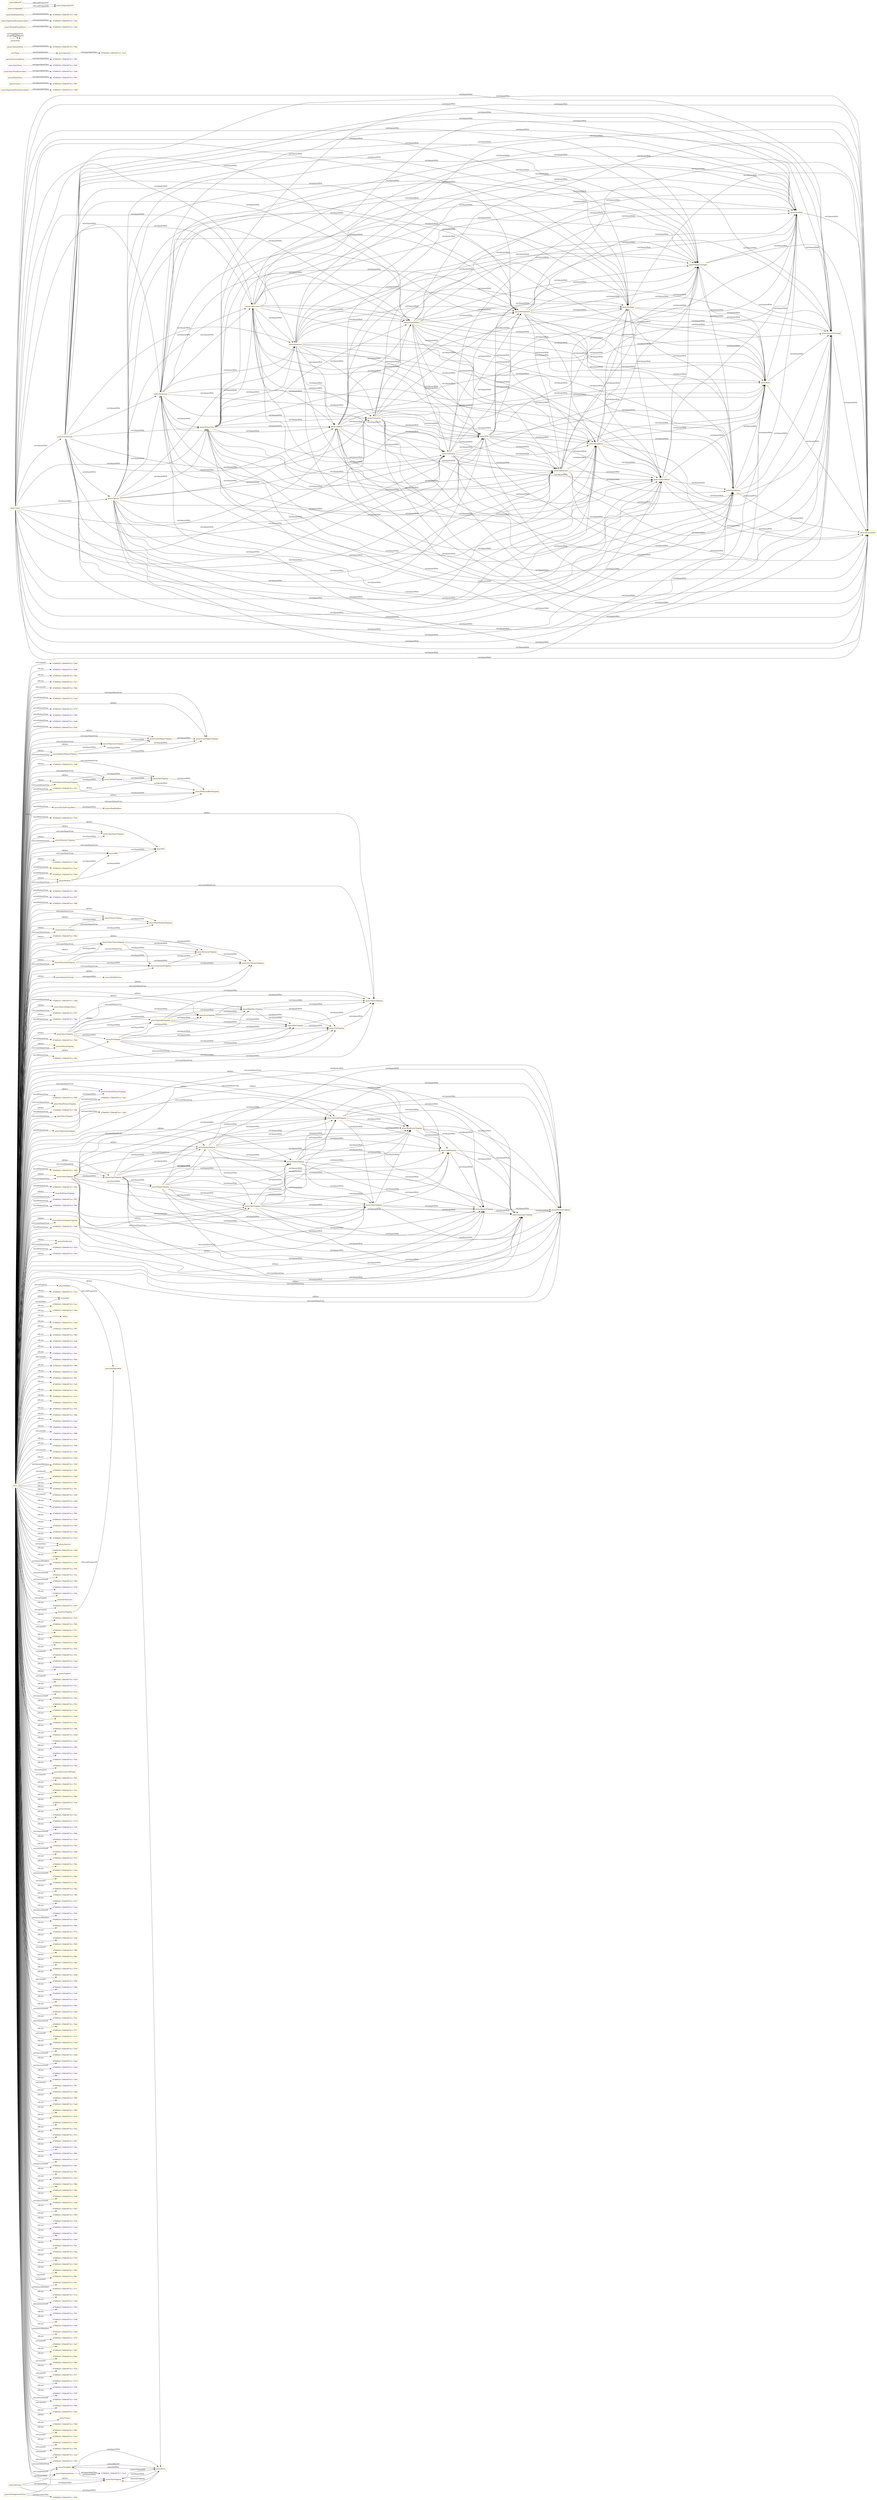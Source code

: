 digraph ar2dtool_diagram { 
rankdir=LR;
size="1501"
node [shape = rectangle, color="orange"]; "pizza:MozzarellaTopping" "-47b692d1:15b8c9d73c1:-7ee6" "pizza:Medium" "pizza:FruttiDiMare" "-47b692d1:15b8c9d73c1:-7f7d" "-47b692d1:15b8c9d73c1:-7fd0" "-47b692d1:15b8c9d73c1:-7ed8" "-47b692d1:15b8c9d73c1:-7e95" "pizza:GreenPepperTopping" "pizza:VegetarianPizzaEquivalent2" "-47b692d1:15b8c9d73c1:-7e8d" "pizza:PrawnsTopping" "pizza:Mild" "-47b692d1:15b8c9d73c1:-7e9f" "pizza:PepperTopping" "pizza:ChickenTopping" "pizza:MeatTopping" "-47b692d1:15b8c9d73c1:-7fc1" "pizza:HotSpicedBeefTopping" "pizza:FruitTopping" "pizza:PrinceCarlo" "pizza:NutTopping" "pizza:Siciliana" "-47b692d1:15b8c9d73c1:-7f18" "pizza:SweetPepperTopping" "pizza:Country" "pizza:ThinAndCrispyBase" "pizza:ParmesanTopping" "pizza:CajunSpiceTopping" "-47b692d1:15b8c9d73c1:-7f54" "-47b692d1:15b8c9d73c1:-7e8b" "-47b692d1:15b8c9d73c1:-7eca" "pizza:UnclosedPizza" "-47b692d1:15b8c9d73c1:-7f09" "pizza:IceCream" "pizza:Fiorentina" "-47b692d1:15b8c9d73c1:-7e98" "pizza:PeperonataTopping" "-47b692d1:15b8c9d73c1:-7f02" "pizza:SpicyPizzaEquivalent" "-47b692d1:15b8c9d73c1:-7ebf" "-47b692d1:15b8c9d73c1:-7fb5" "pizza:Soho" "-47b692d1:15b8c9d73c1:-7f57" "pizza:PizzaBase" "-47b692d1:15b8c9d73c1:-7f89" "pizza:InterestingPizza" "pizza:RosemaryTopping" "pizza:Hot" "pizza:MixedSeafoodTopping" "-47b692d1:15b8c9d73c1:-7fb3" "pizza:Spiciness" "pizza:RocketTopping" "pizza:CheeseyPizza" "pizza:ValuePartition" "pizza:MushroomTopping" "pizza:LeekTopping" "pizza:ArtichokeTopping" "pizza:GorgonzolaTopping" "pizza:Napoletana" "-47b692d1:15b8c9d73c1:-7eb3" "pizza:LaReine" "pizza:VegetableTopping" "pizza:DomainConcept" "-47b692d1:15b8c9d73c1:-7eb8" "pizza:TobascoPepperSauce" "pizza:AmericanHot" "pizza:Veneziana" "-47b692d1:15b8c9d73c1:-7fba" "-47b692d1:15b8c9d73c1:-7f38" "-47b692d1:15b8c9d73c1:-7ea4" "pizza:Food" "pizza:Caprina" "pizza:Capricciosa" "-47b692d1:15b8c9d73c1:-7f37" "-47b692d1:15b8c9d73c1:-7fde" "pizza:Cajun" "pizza:FishTopping" "pizza:OliveTopping" "-47b692d1:15b8c9d73c1:-7f42" "-47b692d1:15b8c9d73c1:-7eab" "pizza:SultanaTopping" "pizza:SlicedTomatoTopping" "-47b692d1:15b8c9d73c1:-7f4c" "pizza:PolloAdAstra" "pizza:FourCheesesTopping" "pizza:Rosa" "pizza:Giardiniera" "-47b692d1:15b8c9d73c1:-7e9c" "pizza:FourSeasons" "pizza:HerbSpiceTopping" "pizza:SpinachTopping" "pizza:GoatsCheeseTopping" "-47b692d1:15b8c9d73c1:-7f65" "pizza:DeepPanBase" "pizza:GarlicTopping" "pizza:American" "-47b692d1:15b8c9d73c1:-7ff2" "pizza:SundriedTomatoTopping" "pizza:SpicyTopping" "pizza:PeperoniSausageTopping" "pizza:JalapenoPepperTopping" "pizza:PizzaTopping" "pizza:CaperTopping" "pizza:VegetarianTopping" "pizza:ThinAndCrispyPizza" "pizza:TomatoTopping" "-47b692d1:15b8c9d73c1:-7e80" "-47b692d1:15b8c9d73c1:-7efd" "pizza:CheeseTopping" "-47b692d1:15b8c9d73c1:-7ec3" "owl:Thing" "pizza:SpicyPizza" "-47b692d1:15b8c9d73c1:-7fa6" "pizza:SloppyGiuseppe" "pizza:RedOnionTopping" "-47b692d1:15b8c9d73c1:-7f97" "pizza:Parmense" "-47b692d1:15b8c9d73c1:-7ffa" "pizza:VegetarianPizzaEquivalent1" "pizza:SauceTopping" "-47b692d1:15b8c9d73c1:-7f6c" "pizza:Pizza" "pizza:HotGreenPepperTopping" "-47b692d1:15b8c9d73c1:-7ef6" "pizza:RealItalianPizza" "pizza:QuattroFormaggi" "pizza:AsparagusTopping" "pizza:MeatyPizza" "pizza:PineKernels" "pizza:Mushroom" "-47b692d1:15b8c9d73c1:-7f2d" "-47b692d1:15b8c9d73c1:-7ea3" "pizza:Margherita" "pizza:AnchoviesTopping" "pizza:HamTopping" "pizza:VegetarianPizza" "pizza:NonVegetarianPizza" "pizza:PetitPoisTopping" "-47b692d1:15b8c9d73c1:-7ebb" "pizza:OnionTopping" ; /*classes style*/
	"pizza:isBaseOf" -> "pizza:isIngredientOf" [ label = "rdfs:subPropertyOf" ];
	"pizza:GoatsCheeseTopping" -> "pizza:FourCheesesTopping" [ label = "owl:disjointWith" ];
	"pizza:GoatsCheeseTopping" -> "pizza:GorgonzolaTopping" [ label = "owl:disjointWith" ];
	"pizza:GoatsCheeseTopping" -> "pizza:ParmesanTopping" [ label = "owl:disjointWith" ];
	"pizza:Spiciness" -> "-47b692d1:15b8c9d73c1:-7ec3" [ label = "owl:equivalentClass" ];
	"pizza:VegetarianTopping" -> "-47b692d1:15b8c9d73c1:-7e8d" [ label = "owl:equivalentClass" ];
	"pizza:PizzaBase" -> "pizza:Pizza" [ label = "owl:disjointWith" ];
	"pizza:PizzaBase" -> "pizza:PizzaTopping" [ label = "owl:disjointWith" ];
	"pizza:SloppyGiuseppe" -> "pizza:QuattroFormaggi" [ label = "owl:disjointWith" ];
	"pizza:SloppyGiuseppe" -> "pizza:Giardiniera" [ label = "owl:disjointWith" ];
	"pizza:SloppyGiuseppe" -> "pizza:Rosa" [ label = "owl:disjointWith" ];
	"pizza:SloppyGiuseppe" -> "pizza:AmericanHot" [ label = "owl:disjointWith" ];
	"pizza:SloppyGiuseppe" -> "pizza:American" [ label = "owl:disjointWith" ];
	"pizza:LeekTopping" -> "pizza:SpinachTopping" [ label = "owl:disjointWith" ];
	"pizza:LeekTopping" -> "pizza:PetitPoisTopping" [ label = "owl:disjointWith" ];
	"pizza:LeekTopping" -> "pizza:AsparagusTopping" [ label = "owl:disjointWith" ];
	"pizza:CheeseyPizza" -> "-47b692d1:15b8c9d73c1:-7fba" [ label = "owl:equivalentClass" ];
	"pizza:Rosa" -> "pizza:American" [ label = "owl:disjointWith" ];
	"pizza:Rosa" -> "pizza:QuattroFormaggi" [ label = "owl:disjointWith" ];
	"pizza:Rosa" -> "pizza:AmericanHot" [ label = "owl:disjointWith" ];
	"pizza:RealItalianPizza" -> "-47b692d1:15b8c9d73c1:-7efd" [ label = "owl:equivalentClass" ];
	"pizza:Veneziana" -> "pizza:Margherita" [ label = "owl:disjointWith" ];
	"pizza:Veneziana" -> "pizza:Napoletana" [ label = "owl:disjointWith" ];
	"pizza:Veneziana" -> "pizza:SloppyGiuseppe" [ label = "owl:disjointWith" ];
	"pizza:Veneziana" -> "pizza:American" [ label = "owl:disjointWith" ];
	"pizza:Veneziana" -> "pizza:QuattroFormaggi" [ label = "owl:disjointWith" ];
	"pizza:Veneziana" -> "pizza:AmericanHot" [ label = "owl:disjointWith" ];
	"pizza:Veneziana" -> "pizza:PolloAdAstra" [ label = "owl:disjointWith" ];
	"pizza:Veneziana" -> "pizza:UnclosedPizza" [ label = "owl:disjointWith" ];
	"pizza:Veneziana" -> "pizza:Rosa" [ label = "owl:disjointWith" ];
	"pizza:Veneziana" -> "pizza:Siciliana" [ label = "owl:disjointWith" ];
	"pizza:Veneziana" -> "pizza:Soho" [ label = "owl:disjointWith" ];
	"pizza:Veneziana" -> "pizza:Giardiniera" [ label = "owl:disjointWith" ];
	"pizza:FruttiDiMare" -> "pizza:Margherita" [ label = "owl:disjointWith" ];
	"pizza:FruttiDiMare" -> "pizza:PolloAdAstra" [ label = "owl:disjointWith" ];
	"pizza:FruttiDiMare" -> "pizza:QuattroFormaggi" [ label = "owl:disjointWith" ];
	"pizza:FruttiDiMare" -> "pizza:Napoletana" [ label = "owl:disjointWith" ];
	"pizza:FruttiDiMare" -> "pizza:Soho" [ label = "owl:disjointWith" ];
	"pizza:FruttiDiMare" -> "pizza:SloppyGiuseppe" [ label = "owl:disjointWith" ];
	"pizza:FruttiDiMare" -> "pizza:Rosa" [ label = "owl:disjointWith" ];
	"pizza:FruttiDiMare" -> "pizza:Veneziana" [ label = "owl:disjointWith" ];
	"pizza:FruttiDiMare" -> "pizza:American" [ label = "owl:disjointWith" ];
	"pizza:FruttiDiMare" -> "pizza:UnclosedPizza" [ label = "owl:disjointWith" ];
	"pizza:FruttiDiMare" -> "pizza:Giardiniera" [ label = "owl:disjointWith" ];
	"pizza:FruttiDiMare" -> "pizza:AmericanHot" [ label = "owl:disjointWith" ];
	"pizza:FruttiDiMare" -> "pizza:Siciliana" [ label = "owl:disjointWith" ];
	"pizza:RosemaryTopping" -> "pizza:CajunSpiceTopping" [ label = "owl:disjointWith" ];
	"pizza:VegetarianPizzaEquivalent1" -> "-47b692d1:15b8c9d73c1:-7e9c" [ label = "owl:equivalentClass" ];
	"pizza:UnclosedPizza" -> "pizza:AmericanHot" [ label = "owl:disjointWith" ];
	"pizza:UnclosedPizza" -> "pizza:American" [ label = "owl:disjointWith" ];
	"pizza:UnclosedPizza" -> "pizza:QuattroFormaggi" [ label = "owl:disjointWith" ];
	"pizza:UnclosedPizza" -> "pizza:SloppyGiuseppe" [ label = "owl:disjointWith" ];
	"pizza:UnclosedPizza" -> "pizza:Rosa" [ label = "owl:disjointWith" ];
	"pizza:UnclosedPizza" -> "pizza:Giardiniera" [ label = "owl:disjointWith" ];
	"pizza:Cajun" -> "pizza:UnclosedPizza" [ label = "owl:disjointWith" ];
	"pizza:Cajun" -> "pizza:FourSeasons" [ label = "owl:disjointWith" ];
	"pizza:Cajun" -> "pizza:Fiorentina" [ label = "owl:disjointWith" ];
	"pizza:Cajun" -> "pizza:LaReine" [ label = "owl:disjointWith" ];
	"pizza:Cajun" -> "pizza:AmericanHot" [ label = "owl:disjointWith" ];
	"pizza:Cajun" -> "pizza:Giardiniera" [ label = "owl:disjointWith" ];
	"pizza:Cajun" -> "pizza:QuattroFormaggi" [ label = "owl:disjointWith" ];
	"pizza:Cajun" -> "pizza:Veneziana" [ label = "owl:disjointWith" ];
	"pizza:Cajun" -> "pizza:SloppyGiuseppe" [ label = "owl:disjointWith" ];
	"pizza:Cajun" -> "pizza:American" [ label = "owl:disjointWith" ];
	"pizza:Cajun" -> "pizza:FruttiDiMare" [ label = "owl:disjointWith" ];
	"pizza:Cajun" -> "pizza:PolloAdAstra" [ label = "owl:disjointWith" ];
	"pizza:Cajun" -> "pizza:PrinceCarlo" [ label = "owl:disjointWith" ];
	"pizza:Cajun" -> "pizza:Parmense" [ label = "owl:disjointWith" ];
	"pizza:Cajun" -> "pizza:Margherita" [ label = "owl:disjointWith" ];
	"pizza:Cajun" -> "pizza:Napoletana" [ label = "owl:disjointWith" ];
	"pizza:Cajun" -> "pizza:Capricciosa" [ label = "owl:disjointWith" ];
	"pizza:Cajun" -> "pizza:Siciliana" [ label = "owl:disjointWith" ];
	"pizza:Cajun" -> "pizza:Caprina" [ label = "owl:disjointWith" ];
	"pizza:Cajun" -> "pizza:Soho" [ label = "owl:disjointWith" ];
	"pizza:Cajun" -> "pizza:Rosa" [ label = "owl:disjointWith" ];
	"pizza:Cajun" -> "pizza:Mushroom" [ label = "owl:disjointWith" ];
	"pizza:ChickenTopping" -> "pizza:HotSpicedBeefTopping" [ label = "owl:disjointWith" ];
	"pizza:ChickenTopping" -> "pizza:HamTopping" [ label = "owl:disjointWith" ];
	"pizza:Capricciosa" -> "pizza:PolloAdAstra" [ label = "owl:disjointWith" ];
	"pizza:Capricciosa" -> "pizza:Napoletana" [ label = "owl:disjointWith" ];
	"pizza:Capricciosa" -> "pizza:Giardiniera" [ label = "owl:disjointWith" ];
	"pizza:Capricciosa" -> "pizza:Margherita" [ label = "owl:disjointWith" ];
	"pizza:Capricciosa" -> "pizza:Rosa" [ label = "owl:disjointWith" ];
	"pizza:Capricciosa" -> "pizza:Soho" [ label = "owl:disjointWith" ];
	"pizza:Capricciosa" -> "pizza:Veneziana" [ label = "owl:disjointWith" ];
	"pizza:Capricciosa" -> "pizza:LaReine" [ label = "owl:disjointWith" ];
	"pizza:Capricciosa" -> "pizza:SloppyGiuseppe" [ label = "owl:disjointWith" ];
	"pizza:Capricciosa" -> "pizza:Siciliana" [ label = "owl:disjointWith" ];
	"pizza:Capricciosa" -> "pizza:American" [ label = "owl:disjointWith" ];
	"pizza:Capricciosa" -> "pizza:Parmense" [ label = "owl:disjointWith" ];
	"pizza:Capricciosa" -> "pizza:QuattroFormaggi" [ label = "owl:disjointWith" ];
	"pizza:Capricciosa" -> "pizza:UnclosedPizza" [ label = "owl:disjointWith" ];
	"pizza:Capricciosa" -> "pizza:Fiorentina" [ label = "owl:disjointWith" ];
	"pizza:Capricciosa" -> "pizza:FruttiDiMare" [ label = "owl:disjointWith" ];
	"pizza:Capricciosa" -> "pizza:AmericanHot" [ label = "owl:disjointWith" ];
	"pizza:AnchoviesTopping" -> "pizza:MixedSeafoodTopping" [ label = "owl:disjointWith" ];
	"pizza:AnchoviesTopping" -> "pizza:PrawnsTopping" [ label = "owl:disjointWith" ];
	"pizza:GarlicTopping" -> "pizza:PetitPoisTopping" [ label = "owl:disjointWith" ];
	"pizza:GarlicTopping" -> "pizza:LeekTopping" [ label = "owl:disjointWith" ];
	"pizza:GarlicTopping" -> "pizza:PepperTopping" [ label = "owl:disjointWith" ];
	"pizza:GarlicTopping" -> "pizza:ArtichokeTopping" [ label = "owl:disjointWith" ];
	"pizza:GarlicTopping" -> "pizza:SpinachTopping" [ label = "owl:disjointWith" ];
	"pizza:GarlicTopping" -> "pizza:CaperTopping" [ label = "owl:disjointWith" ];
	"pizza:GarlicTopping" -> "pizza:OliveTopping" [ label = "owl:disjointWith" ];
	"pizza:GarlicTopping" -> "pizza:MushroomTopping" [ label = "owl:disjointWith" ];
	"pizza:GarlicTopping" -> "pizza:OnionTopping" [ label = "owl:disjointWith" ];
	"pizza:GarlicTopping" -> "pizza:AsparagusTopping" [ label = "owl:disjointWith" ];
	"pizza:GarlicTopping" -> "pizza:TomatoTopping" [ label = "owl:disjointWith" ];
	"pizza:GarlicTopping" -> "pizza:RocketTopping" [ label = "owl:disjointWith" ];
	"pizza:LaReine" -> "pizza:SloppyGiuseppe" [ label = "owl:disjointWith" ];
	"pizza:LaReine" -> "pizza:Rosa" [ label = "owl:disjointWith" ];
	"pizza:LaReine" -> "pizza:Giardiniera" [ label = "owl:disjointWith" ];
	"pizza:LaReine" -> "pizza:Margherita" [ label = "owl:disjointWith" ];
	"pizza:LaReine" -> "pizza:Fiorentina" [ label = "owl:disjointWith" ];
	"pizza:LaReine" -> "pizza:AmericanHot" [ label = "owl:disjointWith" ];
	"pizza:LaReine" -> "pizza:Napoletana" [ label = "owl:disjointWith" ];
	"pizza:LaReine" -> "pizza:Siciliana" [ label = "owl:disjointWith" ];
	"pizza:LaReine" -> "pizza:FruttiDiMare" [ label = "owl:disjointWith" ];
	"pizza:LaReine" -> "pizza:Veneziana" [ label = "owl:disjointWith" ];
	"pizza:LaReine" -> "pizza:PolloAdAstra" [ label = "owl:disjointWith" ];
	"pizza:LaReine" -> "pizza:Soho" [ label = "owl:disjointWith" ];
	"pizza:LaReine" -> "pizza:UnclosedPizza" [ label = "owl:disjointWith" ];
	"pizza:LaReine" -> "pizza:QuattroFormaggi" [ label = "owl:disjointWith" ];
	"pizza:LaReine" -> "pizza:American" [ label = "owl:disjointWith" ];
	"pizza:SpicyPizza" -> "-47b692d1:15b8c9d73c1:-7ebf" [ label = "owl:equivalentClass" ];
	"pizza:RocketTopping" -> "pizza:SpinachTopping" [ label = "owl:disjointWith" ];
	"pizza:RocketTopping" -> "pizza:MushroomTopping" [ label = "owl:disjointWith" ];
	"pizza:RocketTopping" -> "pizza:TomatoTopping" [ label = "owl:disjointWith" ];
	"pizza:RocketTopping" -> "pizza:ArtichokeTopping" [ label = "owl:disjointWith" ];
	"pizza:RocketTopping" -> "pizza:LeekTopping" [ label = "owl:disjointWith" ];
	"pizza:RocketTopping" -> "pizza:OnionTopping" [ label = "owl:disjointWith" ];
	"pizza:RocketTopping" -> "pizza:PetitPoisTopping" [ label = "owl:disjointWith" ];
	"pizza:RocketTopping" -> "pizza:AsparagusTopping" [ label = "owl:disjointWith" ];
	"pizza:RocketTopping" -> "pizza:OliveTopping" [ label = "owl:disjointWith" ];
	"pizza:CaperTopping" -> "pizza:MushroomTopping" [ label = "owl:disjointWith" ];
	"pizza:CaperTopping" -> "pizza:ArtichokeTopping" [ label = "owl:disjointWith" ];
	"pizza:CaperTopping" -> "pizza:LeekTopping" [ label = "owl:disjointWith" ];
	"pizza:CaperTopping" -> "pizza:SpinachTopping" [ label = "owl:disjointWith" ];
	"pizza:CaperTopping" -> "pizza:PetitPoisTopping" [ label = "owl:disjointWith" ];
	"pizza:CaperTopping" -> "pizza:TomatoTopping" [ label = "owl:disjointWith" ];
	"pizza:CaperTopping" -> "pizza:OliveTopping" [ label = "owl:disjointWith" ];
	"pizza:CaperTopping" -> "pizza:AsparagusTopping" [ label = "owl:disjointWith" ];
	"pizza:CaperTopping" -> "pizza:OnionTopping" [ label = "owl:disjointWith" ];
	"pizza:CaperTopping" -> "pizza:RocketTopping" [ label = "owl:disjointWith" ];
	"pizza:CaperTopping" -> "pizza:PepperTopping" [ label = "owl:disjointWith" ];
	"pizza:Caprina" -> "pizza:SloppyGiuseppe" [ label = "owl:disjointWith" ];
	"pizza:Caprina" -> "pizza:PrinceCarlo" [ label = "owl:disjointWith" ];
	"pizza:Caprina" -> "pizza:Margherita" [ label = "owl:disjointWith" ];
	"pizza:Caprina" -> "pizza:LaReine" [ label = "owl:disjointWith" ];
	"pizza:Caprina" -> "pizza:American" [ label = "owl:disjointWith" ];
	"pizza:Caprina" -> "pizza:Napoletana" [ label = "owl:disjointWith" ];
	"pizza:Caprina" -> "pizza:Rosa" [ label = "owl:disjointWith" ];
	"pizza:Caprina" -> "pizza:UnclosedPizza" [ label = "owl:disjointWith" ];
	"pizza:Caprina" -> "pizza:Siciliana" [ label = "owl:disjointWith" ];
	"pizza:Caprina" -> "pizza:Mushroom" [ label = "owl:disjointWith" ];
	"pizza:Caprina" -> "pizza:AmericanHot" [ label = "owl:disjointWith" ];
	"pizza:Caprina" -> "pizza:Fiorentina" [ label = "owl:disjointWith" ];
	"pizza:Caprina" -> "pizza:Giardiniera" [ label = "owl:disjointWith" ];
	"pizza:Caprina" -> "pizza:PolloAdAstra" [ label = "owl:disjointWith" ];
	"pizza:Caprina" -> "pizza:Capricciosa" [ label = "owl:disjointWith" ];
	"pizza:Caprina" -> "pizza:FruttiDiMare" [ label = "owl:disjointWith" ];
	"pizza:Caprina" -> "pizza:Parmense" [ label = "owl:disjointWith" ];
	"pizza:Caprina" -> "pizza:Soho" [ label = "owl:disjointWith" ];
	"pizza:Caprina" -> "pizza:Veneziana" [ label = "owl:disjointWith" ];
	"pizza:Caprina" -> "pizza:QuattroFormaggi" [ label = "owl:disjointWith" ];
	"pizza:American" -> "pizza:QuattroFormaggi" [ label = "owl:disjointWith" ];
	"pizza:American" -> "pizza:AmericanHot" [ label = "owl:disjointWith" ];
	"pizza:Country" -> "-47b692d1:15b8c9d73c1:-7fb5" [ label = "owl:equivalentClass" ];
	"pizza:HamTopping" -> "pizza:HotSpicedBeefTopping" [ label = "owl:disjointWith" ];
	"pizza:SpicyPizzaEquivalent" -> "-47b692d1:15b8c9d73c1:-7ebb" [ label = "owl:equivalentClass" ];
	"pizza:ThinAndCrispyPizza" -> "-47b692d1:15b8c9d73c1:-7eab" [ label = "owl:equivalentClass" ];
	"pizza:NonVegetarianPizza" -> "pizza:VegetarianPizza" [ label = "owl:disjointWith" ];
	"pizza:NonVegetarianPizza" -> "-47b692d1:15b8c9d73c1:-7f38" [ label = "owl:equivalentClass" ];
	"pizza:AsparagusTopping" -> "pizza:PetitPoisTopping" [ label = "owl:disjointWith" ];
	"pizza:PrawnsTopping" -> "pizza:MixedSeafoodTopping" [ label = "owl:disjointWith" ];
	"pizza:Fiorentina" -> "pizza:Rosa" [ label = "owl:disjointWith" ];
	"pizza:Fiorentina" -> "pizza:SloppyGiuseppe" [ label = "owl:disjointWith" ];
	"pizza:Fiorentina" -> "pizza:UnclosedPizza" [ label = "owl:disjointWith" ];
	"pizza:Fiorentina" -> "pizza:Siciliana" [ label = "owl:disjointWith" ];
	"pizza:Fiorentina" -> "pizza:Giardiniera" [ label = "owl:disjointWith" ];
	"pizza:Fiorentina" -> "pizza:AmericanHot" [ label = "owl:disjointWith" ];
	"pizza:Fiorentina" -> "pizza:FruttiDiMare" [ label = "owl:disjointWith" ];
	"pizza:Fiorentina" -> "pizza:Soho" [ label = "owl:disjointWith" ];
	"pizza:Fiorentina" -> "pizza:QuattroFormaggi" [ label = "owl:disjointWith" ];
	"pizza:Fiorentina" -> "pizza:Napoletana" [ label = "owl:disjointWith" ];
	"pizza:Fiorentina" -> "pizza:Veneziana" [ label = "owl:disjointWith" ];
	"pizza:Fiorentina" -> "pizza:Margherita" [ label = "owl:disjointWith" ];
	"pizza:Fiorentina" -> "pizza:PolloAdAstra" [ label = "owl:disjointWith" ];
	"pizza:Fiorentina" -> "pizza:American" [ label = "owl:disjointWith" ];
	"pizza:ArtichokeTopping" -> "pizza:OnionTopping" [ label = "owl:disjointWith" ];
	"pizza:ArtichokeTopping" -> "pizza:PetitPoisTopping" [ label = "owl:disjointWith" ];
	"pizza:ArtichokeTopping" -> "pizza:AsparagusTopping" [ label = "owl:disjointWith" ];
	"pizza:ArtichokeTopping" -> "pizza:LeekTopping" [ label = "owl:disjointWith" ];
	"pizza:ArtichokeTopping" -> "pizza:MushroomTopping" [ label = "owl:disjointWith" ];
	"pizza:ArtichokeTopping" -> "pizza:SpinachTopping" [ label = "owl:disjointWith" ];
	"pizza:MeatyPizza" -> "-47b692d1:15b8c9d73c1:-7f54" [ label = "owl:equivalentClass" ];
	"pizza:OliveTopping" -> "pizza:SpinachTopping" [ label = "owl:disjointWith" ];
	"pizza:OliveTopping" -> "pizza:TomatoTopping" [ label = "owl:disjointWith" ];
	"pizza:OliveTopping" -> "pizza:ArtichokeTopping" [ label = "owl:disjointWith" ];
	"pizza:OliveTopping" -> "pizza:OnionTopping" [ label = "owl:disjointWith" ];
	"pizza:OliveTopping" -> "pizza:PetitPoisTopping" [ label = "owl:disjointWith" ];
	"pizza:OliveTopping" -> "pizza:LeekTopping" [ label = "owl:disjointWith" ];
	"pizza:OliveTopping" -> "pizza:MushroomTopping" [ label = "owl:disjointWith" ];
	"pizza:OliveTopping" -> "pizza:AsparagusTopping" [ label = "owl:disjointWith" ];
	"pizza:OnionTopping" -> "pizza:LeekTopping" [ label = "owl:disjointWith" ];
	"pizza:OnionTopping" -> "pizza:SpinachTopping" [ label = "owl:disjointWith" ];
	"pizza:OnionTopping" -> "pizza:MushroomTopping" [ label = "owl:disjointWith" ];
	"pizza:OnionTopping" -> "pizza:AsparagusTopping" [ label = "owl:disjointWith" ];
	"pizza:OnionTopping" -> "pizza:PetitPoisTopping" [ label = "owl:disjointWith" ];
	"pizza:FishTopping" -> "pizza:CheeseTopping" [ label = "owl:disjointWith" ];
	"pizza:Soho" -> "pizza:QuattroFormaggi" [ label = "owl:disjointWith" ];
	"pizza:Soho" -> "pizza:AmericanHot" [ label = "owl:disjointWith" ];
	"pizza:Soho" -> "pizza:Margherita" [ label = "owl:disjointWith" ];
	"pizza:Soho" -> "pizza:UnclosedPizza" [ label = "owl:disjointWith" ];
	"pizza:Soho" -> "pizza:Giardiniera" [ label = "owl:disjointWith" ];
	"pizza:Soho" -> "pizza:PolloAdAstra" [ label = "owl:disjointWith" ];
	"pizza:Soho" -> "pizza:Rosa" [ label = "owl:disjointWith" ];
	"pizza:Soho" -> "pizza:Napoletana" [ label = "owl:disjointWith" ];
	"pizza:Soho" -> "pizza:American" [ label = "owl:disjointWith" ];
	"pizza:Soho" -> "pizza:Siciliana" [ label = "owl:disjointWith" ];
	"pizza:Soho" -> "pizza:SloppyGiuseppe" [ label = "owl:disjointWith" ];
	"pizza:FourSeasons" -> "pizza:Parmense" [ label = "owl:disjointWith" ];
	"pizza:FourSeasons" -> "pizza:UnclosedPizza" [ label = "owl:disjointWith" ];
	"pizza:FourSeasons" -> "pizza:Fiorentina" [ label = "owl:disjointWith" ];
	"pizza:FourSeasons" -> "pizza:PolloAdAstra" [ label = "owl:disjointWith" ];
	"pizza:FourSeasons" -> "pizza:Giardiniera" [ label = "owl:disjointWith" ];
	"pizza:FourSeasons" -> "pizza:Margherita" [ label = "owl:disjointWith" ];
	"pizza:FourSeasons" -> "pizza:American" [ label = "owl:disjointWith" ];
	"pizza:FourSeasons" -> "pizza:Siciliana" [ label = "owl:disjointWith" ];
	"pizza:FourSeasons" -> "pizza:LaReine" [ label = "owl:disjointWith" ];
	"pizza:FourSeasons" -> "pizza:Veneziana" [ label = "owl:disjointWith" ];
	"pizza:FourSeasons" -> "pizza:Mushroom" [ label = "owl:disjointWith" ];
	"pizza:FourSeasons" -> "pizza:Rosa" [ label = "owl:disjointWith" ];
	"pizza:FourSeasons" -> "pizza:QuattroFormaggi" [ label = "owl:disjointWith" ];
	"pizza:FourSeasons" -> "pizza:FruttiDiMare" [ label = "owl:disjointWith" ];
	"pizza:FourSeasons" -> "pizza:Caprina" [ label = "owl:disjointWith" ];
	"pizza:FourSeasons" -> "pizza:PrinceCarlo" [ label = "owl:disjointWith" ];
	"pizza:FourSeasons" -> "pizza:Napoletana" [ label = "owl:disjointWith" ];
	"pizza:FourSeasons" -> "pizza:Soho" [ label = "owl:disjointWith" ];
	"pizza:FourSeasons" -> "pizza:Capricciosa" [ label = "owl:disjointWith" ];
	"pizza:FourSeasons" -> "pizza:SloppyGiuseppe" [ label = "owl:disjointWith" ];
	"pizza:FourSeasons" -> "pizza:AmericanHot" [ label = "owl:disjointWith" ];
	"pizza:VegetableTopping" -> "pizza:FishTopping" [ label = "owl:disjointWith" ];
	"pizza:VegetableTopping" -> "pizza:CheeseTopping" [ label = "owl:disjointWith" ];
	"pizza:VegetableTopping" -> "pizza:FruitTopping" [ label = "owl:disjointWith" ];
	"pizza:VegetableTopping" -> "pizza:HerbSpiceTopping" [ label = "owl:disjointWith" ];
	"pizza:VegetableTopping" -> "pizza:MeatTopping" [ label = "owl:disjointWith" ];
	"pizza:Mild" -> "pizza:Hot" [ label = "owl:disjointWith" ];
	"pizza:Siciliana" -> "pizza:Giardiniera" [ label = "owl:disjointWith" ];
	"pizza:Siciliana" -> "pizza:AmericanHot" [ label = "owl:disjointWith" ];
	"pizza:Siciliana" -> "pizza:UnclosedPizza" [ label = "owl:disjointWith" ];
	"pizza:Siciliana" -> "pizza:Rosa" [ label = "owl:disjointWith" ];
	"pizza:Siciliana" -> "pizza:American" [ label = "owl:disjointWith" ];
	"pizza:Siciliana" -> "pizza:SloppyGiuseppe" [ label = "owl:disjointWith" ];
	"pizza:Siciliana" -> "pizza:QuattroFormaggi" [ label = "owl:disjointWith" ];
	"pizza:Margherita" -> "pizza:Rosa" [ label = "owl:disjointWith" ];
	"pizza:Margherita" -> "pizza:UnclosedPizza" [ label = "owl:disjointWith" ];
	"pizza:Margherita" -> "pizza:QuattroFormaggi" [ label = "owl:disjointWith" ];
	"pizza:Margherita" -> "pizza:AmericanHot" [ label = "owl:disjointWith" ];
	"pizza:Margherita" -> "pizza:SloppyGiuseppe" [ label = "owl:disjointWith" ];
	"pizza:Margherita" -> "pizza:Siciliana" [ label = "owl:disjointWith" ];
	"pizza:Margherita" -> "pizza:American" [ label = "owl:disjointWith" ];
	"pizza:Margherita" -> "pizza:Giardiniera" [ label = "owl:disjointWith" ];
	"pizza:Medium" -> "pizza:Mild" [ label = "owl:disjointWith" ];
	"pizza:Medium" -> "pizza:Hot" [ label = "owl:disjointWith" ];
	"pizza:hasTopping" -> "pizza:hasIngredient" [ label = "rdfs:subPropertyOf" ];
	"NULL" -> "pizza:CheeseTopping" [ label = "rdf:first" ];
	"NULL" -> "-47b692d1:15b8c9d73c1:-7ec0" [ label = "rdf:rest" ];
	"NULL" -> "pizza:PeperoniSausageTopping" [ label = "rdf:first" ];
	"NULL" -> "-47b692d1:15b8c9d73c1:-7fb3" [ label = "rdf:first" ];
	"NULL" -> "pizza:Italy" [ label = "rdf:first" ];
	"NULL" -> "-47b692d1:15b8c9d73c1:-7f97" [ label = "owl:allValuesFrom" ];
	"NULL" -> "pizza:RocketTopping" [ label = "owl:someValuesFrom" ];
	"NULL" -> "pizza:FourCheesesTopping" [ label = "rdf:first" ];
	"NULL" -> "-47b692d1:15b8c9d73c1:-7ee1" [ label = "rdf:rest" ];
	"NULL" -> "pizza:PizzaBase" [ label = "owl:someValuesFrom" ];
	"NULL" -> "-47b692d1:15b8c9d73c1:-7e95" [ label = "owl:allValuesFrom" ];
	"NULL" -> "-47b692d1:15b8c9d73c1:-7f4c" [ label = "owl:allValuesFrom" ];
	"NULL" -> "pizza:HerbSpiceTopping" [ label = "rdf:first" ];
	"NULL" -> "-47b692d1:15b8c9d73c1:-7e6a" [ label = "rdf:rest" ];
	"NULL" -> "rdf:nil" [ label = "rdf:rest" ];
	"NULL" -> "-47b692d1:15b8c9d73c1:-7e85" [ label = "rdf:rest" ];
	"NULL" -> "-47b692d1:15b8c9d73c1:-7ff7" [ label = "rdf:rest" ];
	"NULL" -> "-47b692d1:15b8c9d73c1:-7f40" [ label = "rdf:rest" ];
	"NULL" -> "-47b692d1:15b8c9d73c1:-7edf" [ label = "rdf:rest" ];
	"NULL" -> "-47b692d1:15b8c9d73c1:-7f91" [ label = "rdf:rest" ];
	"NULL" -> "-47b692d1:15b8c9d73c1:-7e61" [ label = "rdf:rest" ];
	"NULL" -> "-47b692d1:15b8c9d73c1:-7f64" [ label = "owl:unionOf" ];
	"NULL" -> "-47b692d1:15b8c9d73c1:-7ff0" [ label = "rdf:rest" ];
	"NULL" -> "pizza:Medium" [ label = "owl:someValuesFrom" ];
	"NULL" -> "-47b692d1:15b8c9d73c1:-7e5b" [ label = "rdf:rest" ];
	"NULL" -> "-47b692d1:15b8c9d73c1:-7f61" [ label = "rdf:rest" ];
	"NULL" -> "-47b692d1:15b8c9d73c1:-7ef3" [ label = "rdf:rest" ];
	"NULL" -> "pizza:MeatTopping" [ label = "owl:someValuesFrom" ];
	"NULL" -> "pizza:TobascoPepperSauce" [ label = "rdf:first" ];
	"NULL" -> "-47b692d1:15b8c9d73c1:-7fcd" [ label = "rdf:rest" ];
	"NULL" -> "pizza:ChickenTopping" [ label = "owl:someValuesFrom" ];
	"NULL" -> "-47b692d1:15b8c9d73c1:-7e7c" [ label = "rdf:rest" ];
	"NULL" -> "-47b692d1:15b8c9d73c1:-7f3e" [ label = "rdf:rest" ];
	"NULL" -> "pizza:OnionTopping" [ label = "owl:someValuesFrom" ];
	"NULL" -> "-47b692d1:15b8c9d73c1:-7f14" [ label = "rdf:rest" ];
	"NULL" -> "pizza:FruitTopping" [ label = "rdf:first" ];
	"NULL" -> "-47b692d1:15b8c9d73c1:-7fdb" [ label = "rdf:rest" ];
	"NULL" -> "-47b692d1:15b8c9d73c1:-7e80" [ label = "owl:allValuesFrom" ];
	"NULL" -> "pizza:PineKernels" [ label = "owl:someValuesFrom" ];
	"NULL" -> "-47b692d1:15b8c9d73c1:-7ee4" [ label = "rdf:rest" ];
	"NULL" -> "-47b692d1:15b8c9d73c1:-7fbe" [ label = "rdf:rest" ];
	"NULL" -> "-47b692d1:15b8c9d73c1:-7f88" [ label = "owl:unionOf" ];
	"NULL" -> "-47b692d1:15b8c9d73c1:-7f57" [ label = "owl:allValuesFrom" ];
	"NULL" -> "-47b692d1:15b8c9d73c1:-7f35" [ label = "rdf:rest" ];
	"NULL" -> "-47b692d1:15b8c9d73c1:-7fd9" [ label = "rdf:rest" ];
	"NULL" -> "pizza:CajunSpiceTopping" [ label = "rdf:first" ];
	"NULL" -> "pizza:AnchoviesTopping" [ label = "owl:someValuesFrom" ];
	"NULL" -> "-47b692d1:15b8c9d73c1:-7ef5" [ label = "owl:unionOf" ];
	"NULL" -> "-47b692d1:15b8c9d73c1:-7e6d" [ label = "rdf:rest" ];
	"NULL" -> "-47b692d1:15b8c9d73c1:-7e59" [ label = "owl:distinctMembers" ];
	"NULL" -> "-47b692d1:15b8c9d73c1:-7fc0" [ label = "owl:unionOf" ];
	"NULL" -> "-47b692d1:15b8c9d73c1:-7e88" [ label = "rdf:rest" ];
	"NULL" -> "-47b692d1:15b8c9d73c1:-7f05" [ label = "rdf:rest" ];
	"NULL" -> "pizza:JalapenoPepperTopping" [ label = "owl:someValuesFrom" ];
	"NULL" -> "-47b692d1:15b8c9d73c1:-7fcc" [ label = "rdf:rest" ];
	"NULL" -> "-47b692d1:15b8c9d73c1:-7ea3" [ label = "rdf:first" ];
	"NULL" -> "-47b692d1:15b8c9d73c1:-7ed5" [ label = "rdf:rest" ];
	"NULL" -> "-47b692d1:15b8c9d73c1:-7e89" [ label = "owl:unionOf" ];
	"NULL" -> "-47b692d1:15b8c9d73c1:-7e8e" [ label = "rdf:rest" ];
	"NULL" -> "-47b692d1:15b8c9d73c1:-7f94" [ label = "rdf:rest" ];
	"NULL" -> "-47b692d1:15b8c9d73c1:-7e64" [ label = "rdf:rest" ];
	"NULL" -> "-47b692d1:15b8c9d73c1:-7faf" [ label = "rdf:rest" ];
	"NULL" -> "-47b692d1:15b8c9d73c1:-7fed" [ label = "rdf:rest" ];
	"NULL" -> "pizza:GreenPepperTopping" [ label = "owl:someValuesFrom" ];
	"NULL" -> "-47b692d1:15b8c9d73c1:-7e5e" [ label = "rdf:rest" ];
	"NULL" -> "pizza:America" [ label = "rdf:first" ];
	"NULL" -> "-47b692d1:15b8c9d73c1:-7e68" [ label = "rdf:rest" ];
	"NULL" -> "pizza:NutTopping" [ label = "rdf:first" ];
	"NULL" -> "pizza:CajunSpiceTopping" [ label = "owl:someValuesFrom" ];
	"NULL" -> "-47b692d1:15b8c9d73c1:-7e55" [ label = "rdf:rest" ];
	"NULL" -> "pizza:HamTopping" [ label = "owl:someValuesFrom" ];
	"NULL" -> "-47b692d1:15b8c9d73c1:-7e5f" [ label = "owl:distinctMembers" ];
	"NULL" -> "pizza:DomainConcept" [ label = "rdf:first" ];
	"NULL" -> "-47b692d1:15b8c9d73c1:-7f55" [ label = "rdf:rest" ];
	"NULL" -> "-47b692d1:15b8c9d73c1:-7fa6" [ label = "owl:allValuesFrom" ];
	"NULL" -> "-47b692d1:15b8c9d73c1:-7efc" [ label = "owl:intersectionOf" ];
	"NULL" -> "-47b692d1:15b8c9d73c1:-7fb9" [ label = "owl:intersectionOf" ];
	"NULL" -> "pizza:PetitPoisTopping" [ label = "rdf:first" ];
	"NULL" -> "pizza:PineKernels" [ label = "rdf:first" ];
	"NULL" -> "-47b692d1:15b8c9d73c1:-7f76" [ label = "rdf:rest" ];
	"NULL" -> "pizza:SultanaTopping" [ label = "owl:someValuesFrom" ];
	"NULL" -> "pizza:JalapenoPepperTopping" [ label = "rdf:first" ];
	"NULL" -> "pizza:HotSpicedBeefTopping" [ label = "rdf:first" ];
	"NULL" -> "-47b692d1:15b8c9d73c1:-7f89" [ label = "owl:allValuesFrom" ];
	"NULL" -> "-47b692d1:15b8c9d73c1:-7f2b" [ label = "rdf:rest" ];
	"NULL" -> "pizza:PizzaTopping" [ label = "rdf:first" ];
	"NULL" -> "pizza:hasSpiciness" [ label = "owl:onProperty" ];
	"NULL" -> "pizza:GarlicTopping" [ label = "rdf:first" ];
	"NULL" -> "-47b692d1:15b8c9d73c1:-7e67" [ label = "rdf:rest" ];
	"NULL" -> "-47b692d1:15b8c9d73c1:-7ec5" [ label = "rdf:rest" ];
	"NULL" -> "pizza:ThinAndCrispyBase" [ label = "owl:allValuesFrom" ];
	"NULL" -> "pizza:RosemaryTopping" [ label = "owl:someValuesFrom" ];
	"NULL" -> "-47b692d1:15b8c9d73c1:-7f29" [ label = "rdf:rest" ];
	"NULL" -> "-47b692d1:15b8c9d73c1:-7f7c" [ label = "owl:unionOf" ];
	"NULL" -> "pizza:PrawnsTopping" [ label = "owl:someValuesFrom" ];
	"NULL" -> "pizza:ArtichokeTopping" [ label = "owl:someValuesFrom" ];
	"NULL" -> "-47b692d1:15b8c9d73c1:-7e92" [ label = "rdf:rest" ];
	"NULL" -> "pizza:OliveTopping" [ label = "rdf:first" ];
	"NULL" -> "-47b692d1:15b8c9d73c1:-7fde" [ label = "owl:allValuesFrom" ];
	"NULL" -> "pizza:GreenPepperTopping" [ label = "rdf:first" ];
	"NULL" -> "pizza:SlicedTomatoTopping" [ label = "owl:someValuesFrom" ];
	"NULL" -> "pizza:MozzarellaTopping" [ label = "owl:someValuesFrom" ];
	"NULL" -> "-47b692d1:15b8c9d73c1:-7efa" [ label = "rdf:rest" ];
	"NULL" -> "-47b692d1:15b8c9d73c1:-7fa4" [ label = "rdf:rest" ];
	"NULL" -> "pizza:OliveTopping" [ label = "owl:someValuesFrom" ];
	"NULL" -> "-47b692d1:15b8c9d73c1:-7ee6" [ label = "owl:allValuesFrom" ];
	"NULL" -> "-47b692d1:15b8c9d73c1:-7fcf" [ label = "owl:unionOf" ];
	"NULL" -> "-47b692d1:15b8c9d73c1:-7ea0" [ label = "rdf:rest" ];
	"NULL" -> "pizza:RedOnionTopping" [ label = "rdf:first" ];
	"NULL" -> "-47b692d1:15b8c9d73c1:-7ec8" [ label = "rdf:rest" ];
	"NULL" -> "pizza:England" [ label = "rdf:first" ];
	"NULL" -> "-47b692d1:15b8c9d73c1:-7ee5" [ label = "owl:unionOf" ];
	"NULL" -> "pizza:HotGreenPepperTopping" [ label = "rdf:first" ];
	"NULL" -> "-47b692d1:15b8c9d73c1:-7ec1" [ label = "rdf:rest" ];
	"NULL" -> "-47b692d1:15b8c9d73c1:-7e7a" [ label = "rdf:rest" ];
	"NULL" -> "-47b692d1:15b8c9d73c1:-7ebe" [ label = "owl:intersectionOf" ];
	"NULL" -> "pizza:CaperTopping" [ label = "rdf:first" ];
	"NULL" -> "-47b692d1:15b8c9d73c1:-7f12" [ label = "rdf:rest" ];
	"NULL" -> "-47b692d1:15b8c9d73c1:-7ee2" [ label = "rdf:rest" ];
	"NULL" -> "-47b692d1:15b8c9d73c1:-7f7d" [ label = "owl:allValuesFrom" ];
	"NULL" -> "pizza:CheeseTopping" [ label = "owl:someValuesFrom" ];
	"NULL" -> "pizza:GorgonzolaTopping" [ label = "rdf:first" ];
	"NULL" -> "-47b692d1:15b8c9d73c1:-7e86" [ label = "rdf:rest" ];
	"NULL" -> "pizza:HotGreenPepperTopping" [ label = "owl:someValuesFrom" ];
	"NULL" -> "-47b692d1:15b8c9d73c1:-7fca" [ label = "rdf:rest" ];
	"NULL" -> "-47b692d1:15b8c9d73c1:-7ff8" [ label = "rdf:rest" ];
	"NULL" -> "-47b692d1:15b8c9d73c1:-7e69" [ label = "rdf:rest" ];
	"NULL" -> "-47b692d1:15b8c9d73c1:-7ed3" [ label = "rdf:rest" ];
	"NULL" -> "-47b692d1:15b8c9d73c1:-7fd0" [ label = "owl:allValuesFrom" ];
	"NULL" -> "-47b692d1:15b8c9d73c1:-7f92" [ label = "rdf:rest" ];
	"NULL" -> "-47b692d1:15b8c9d73c1:-7e62" [ label = "rdf:rest" ];
	"NULL" -> "-47b692d1:15b8c9d73c1:-7fa0" [ label = "rdf:rest" ];
	"NULL" -> "-47b692d1:15b8c9d73c1:-7fad" [ label = "rdf:rest" ];
	"NULL" -> "pizza:hasCountryOfOrigin" [ label = "owl:onProperty" ];
	"NULL" -> "-47b692d1:15b8c9d73c1:-7fa5" [ label = "owl:unionOf" ];
	"NULL" -> "pizza:FishTopping" [ label = "owl:someValuesFrom" ];
	"NULL" -> "pizza:SpicyTopping" [ label = "owl:someValuesFrom" ];
	"NULL" -> "-47b692d1:15b8c9d73c1:-7f11" [ label = "rdf:rest" ];
	"NULL" -> "-47b692d1:15b8c9d73c1:-7e5c" [ label = "rdf:rest" ];
	"NULL" -> "-47b692d1:15b8c9d73c1:-7f62" [ label = "rdf:rest" ];
	"NULL" -> "-47b692d1:15b8c9d73c1:-7ef4" [ label = "rdf:rest" ];
	"NULL" -> "-47b692d1:15b8c9d73c1:-7f02" [ label = "owl:allValuesFrom" ];
	"NULL" -> "pizza:Germany" [ label = "rdf:first" ];
	"NULL" -> "-47b692d1:15b8c9d73c1:-7fce" [ label = "rdf:rest" ];
	"NULL" -> "pizza:GoatsCheeseTopping" [ label = "rdf:first" ];
	"NULL" -> "-47b692d1:15b8c9d73c1:-7ed8" [ label = "owl:allValuesFrom" ];
	"NULL" -> "pizza:OnionTopping" [ label = "rdf:first" ];
	"NULL" -> "-47b692d1:15b8c9d73c1:-7e7d" [ label = "rdf:rest" ];
	"NULL" -> "-47b692d1:15b8c9d73c1:-7f3f" [ label = "rdf:rest" ];
	"NULL" -> "-47b692d1:15b8c9d73c1:-7fb4" [ label = "owl:intersectionOf" ];
	"NULL" -> "-47b692d1:15b8c9d73c1:-7ec4" [ label = "rdf:rest" ];
	"NULL" -> "-47b692d1:15b8c9d73c1:-7f65" [ label = "owl:allValuesFrom" ];
	"NULL" -> "-47b692d1:15b8c9d73c1:-7fef" [ label = "rdf:rest" ];
	"NULL" -> "-47b692d1:15b8c9d73c1:-7e9b" [ label = "owl:intersectionOf" ];
	"NULL" -> "-47b692d1:15b8c9d73c1:-7f15" [ label = "rdf:rest" ];
	"NULL" -> "-47b692d1:15b8c9d73c1:-7fdc" [ label = "rdf:rest" ];
	"NULL" -> "-47b692d1:15b8c9d73c1:-7e9e" [ label = "rdf:rest" ];
	"NULL" -> "-47b692d1:15b8c9d73c1:-7f6a" [ label = "owl:intersectionOf" ];
	"NULL" -> "-47b692d1:15b8c9d73c1:-7f2c" [ label = "owl:unionOf" ];
	"NULL" -> "-47b692d1:15b8c9d73c1:-7fb2" [ label = "rdf:rest" ];
	"NULL" -> "-47b692d1:15b8c9d73c1:-7fbf" [ label = "rdf:rest" ];
	"NULL" -> "-47b692d1:15b8c9d73c1:-7e57" [ label = "rdf:rest" ];
	"NULL" -> "-47b692d1:15b8c9d73c1:-7e6e" [ label = "rdf:rest" ];
	"NULL" -> "-47b692d1:15b8c9d73c1:-7f36" [ label = "owl:intersectionOf" ];
	"NULL" -> "-47b692d1:15b8c9d73c1:-7e6b" [ label = "owl:distinctMembers" ];
	"NULL" -> "-47b692d1:15b8c9d73c1:-7f06" [ label = "rdf:rest" ];
	"NULL" -> "pizza:SweetPepperTopping" [ label = "rdf:first" ];
	"NULL" -> "-47b692d1:15b8c9d73c1:-7f7a" [ label = "rdf:rest" ];
	"NULL" -> "-47b692d1:15b8c9d73c1:-7e8f" [ label = "rdf:rest" ];
	"NULL" -> "-47b692d1:15b8c9d73c1:-7f95" [ label = "rdf:rest" ];
	"NULL" -> "-47b692d1:15b8c9d73c1:-7ff9" [ label = "owl:unionOf" ];
	"NULL" -> "-47b692d1:15b8c9d73c1:-7eb8" [ label = "owl:someValuesFrom" ];
	"NULL" -> "-47b692d1:15b8c9d73c1:-7f4a" [ label = "rdf:rest" ];
	"NULL" -> "-47b692d1:15b8c9d73c1:-7fee" [ label = "rdf:rest" ];
	"NULL" -> "-47b692d1:15b8c9d73c1:-7f78" [ label = "rdf:rest" ];
	"NULL" -> "pizza:VegetarianTopping" [ label = "owl:allValuesFrom" ];
	"NULL" -> "pizza:MushroomTopping" [ label = "rdf:first" ];
	"NULL" -> "pizza:HotSpicedBeefTopping" [ label = "owl:someValuesFrom" ];
	"NULL" -> "-47b692d1:15b8c9d73c1:-7e90" [ label = "rdf:rest" ];
	"NULL" -> "pizza:RedOnionTopping" [ label = "owl:someValuesFrom" ];
	"NULL" -> "pizza:America" [ label = "owl:hasValue" ];
	"NULL" -> "-47b692d1:15b8c9d73c1:-7f08" [ label = "owl:unionOf" ];
	"NULL" -> "-47b692d1:15b8c9d73c1:-7f86" [ label = "rdf:rest" ];
	"NULL" -> "-47b692d1:15b8c9d73c1:-7e56" [ label = "rdf:rest" ];
	"NULL" -> "pizza:PeperonataTopping" [ label = "owl:someValuesFrom" ];
	"NULL" -> "-47b692d1:15b8c9d73c1:-7eb4" [ label = "rdf:rest" ];
	"NULL" -> "-47b692d1:15b8c9d73c1:-7f69" [ label = "rdf:rest" ];
	"NULL" -> "pizza:TobascoPepperSauce" [ label = "owl:someValuesFrom" ];
	"NULL" -> "pizza:TomatoTopping" [ label = "rdf:first" ];
	"NULL" -> "-47b692d1:15b8c9d73c1:-7ffa" [ label = "owl:allValuesFrom" ];
	"NULL" -> "pizza:SundriedTomatoTopping" [ label = "owl:someValuesFrom" ];
	"NULL" -> "-47b692d1:15b8c9d73c1:-7ea9" [ label = "owl:intersectionOf" ];
	"NULL" -> "-47b692d1:15b8c9d73c1:-7fa2" [ label = "rdf:rest" ];
	"NULL" -> "pizza:GorgonzolaTopping" [ label = "owl:someValuesFrom" ];
	"NULL" -> "pizza:ParmesanTopping" [ label = "owl:someValuesFrom" ];
	"NULL" -> "-47b692d1:15b8c9d73c1:-7ea2" [ label = "owl:intersectionOf" ];
	"NULL" -> "-47b692d1:15b8c9d73c1:-7f77" [ label = "rdf:rest" ];
	"NULL" -> "-47b692d1:15b8c9d73c1:-7f09" [ label = "owl:allValuesFrom" ];
	"NULL" -> "pizza:AnchoviesTopping" [ label = "rdf:first" ];
	"NULL" -> "-47b692d1:15b8c9d73c1:-7e7f" [ label = "owl:unionOf" ];
	"NULL" -> "-47b692d1:15b8c9d73c1:-7f37" [ label = "rdf:first" ];
	"NULL" -> "pizza:LeekTopping" [ label = "owl:someValuesFrom" ];
	"NULL" -> "-47b692d1:15b8c9d73c1:-7ec6" [ label = "rdf:rest" ];
	"NULL" -> "pizza:FruitTopping" [ label = "owl:someValuesFrom" ];
	"NULL" -> "-47b692d1:15b8c9d73c1:-7e9f" [ label = "rdf:first" ];
	"NULL" -> "pizza:Mild" [ label = "rdf:first" ];
	"NULL" -> "pizza:Hot" [ label = "rdf:first" ];
	"NULL" -> "pizza:LeekTopping" [ label = "rdf:first" ];
	"NULL" -> "pizza:AsparagusTopping" [ label = "rdf:first" ];
	"NULL" -> "-47b692d1:15b8c9d73c1:-7e93" [ label = "rdf:rest" ];
	"NULL" -> "-47b692d1:15b8c9d73c1:-7eb6" [ label = "owl:intersectionOf" ];
	"NULL" -> "-47b692d1:15b8c9d73c1:-7ee0" [ label = "rdf:rest" ];
	"NULL" -> "-47b692d1:15b8c9d73c1:-7eb9" [ label = "owl:intersectionOf" ];
	"NULL" -> "-47b692d1:15b8c9d73c1:-7eb0" [ label = "rdf:rest" ];
	"NULL" -> "pizza:FourCheesesTopping" [ label = "owl:someValuesFrom" ];
	"NULL" -> "pizza:RosemaryTopping" [ label = "rdf:first" ];
	"NULL" -> "-47b692d1:15b8c9d73c1:-7e84" [ label = "rdf:rest" ];
	"NULL" -> "-47b692d1:15b8c9d73c1:-7ff1" [ label = "owl:unionOf" ];
	"NULL" -> "pizza:MixedSeafoodTopping" [ label = "rdf:first" ];
	"NULL" -> "-47b692d1:15b8c9d73c1:-7e8a" [ label = "rdf:rest" ];
	"NULL" -> "-47b692d1:15b8c9d73c1:-7f90" [ label = "rdf:rest" ];
	"NULL" -> "pizza:Mild" [ label = "owl:someValuesFrom" ];
	"NULL" -> "-47b692d1:15b8c9d73c1:-7ea8" [ label = "rdf:rest" ];
	"NULL" -> "pizza:AsparagusTopping" [ label = "owl:someValuesFrom" ];
	"NULL" -> "pizza:ArtichokeTopping" [ label = "rdf:first" ];
	"NULL" -> "pizza:PrawnsTopping" [ label = "rdf:first" ];
	"NULL" -> "-47b692d1:15b8c9d73c1:-7f60" [ label = "rdf:rest" ];
	"NULL" -> "pizza:GarlicTopping" [ label = "owl:someValuesFrom" ];
	"NULL" -> "-47b692d1:15b8c9d73c1:-7e7b" [ label = "rdf:rest" ];
	"NULL" -> "-47b692d1:15b8c9d73c1:-7f3d" [ label = "rdf:rest" ];
	"NULL" -> "pizza:ParmesanTopping" [ label = "rdf:first" ];
	"NULL" -> "pizza:ChickenTopping" [ label = "rdf:first" ];
	"NULL" -> "-47b692d1:15b8c9d73c1:-7ebc" [ label = "rdf:rest" ];
	"NULL" -> "pizza:MozzarellaTopping" [ label = "rdf:first" ];
	"NULL" -> "-47b692d1:15b8c9d73c1:-7f13" [ label = "rdf:rest" ];
	"NULL" -> "-47b692d1:15b8c9d73c1:-7fb7" [ label = "rdf:rest" ];
	"NULL" -> "-47b692d1:15b8c9d73c1:-7fda" [ label = "rdf:rest" ];
	"NULL" -> "-47b692d1:15b8c9d73c1:-7f00" [ label = "rdf:rest" ];
	"NULL" -> "-47b692d1:15b8c9d73c1:-7e79" [ label = "rdf:rest" ];
	"NULL" -> "-47b692d1:15b8c9d73c1:-7eb1" [ label = "owl:intersectionOf" ];
	"NULL" -> "-47b692d1:15b8c9d73c1:-7f51" [ label = "rdf:rest" ];
	"NULL" -> "-47b692d1:15b8c9d73c1:-7ee3" [ label = "rdf:rest" ];
	"NULL" -> "-47b692d1:15b8c9d73c1:-7fb0" [ label = "rdf:rest" ];
	"NULL" -> "-47b692d1:15b8c9d73c1:-7fbd" [ label = "rdf:rest" ];
	"NULL" -> "pizza:SauceTopping" [ label = "rdf:first" ];
	"NULL" -> "-47b692d1:15b8c9d73c1:-7fd8" [ label = "rdf:rest" ];
	"NULL" -> "pizza:PetitPoisTopping" [ label = "owl:someValuesFrom" ];
	"NULL" -> "pizza:PeperoniSausageTopping" [ label = "owl:someValuesFrom" ];
	"NULL" -> "-47b692d1:15b8c9d73c1:-7e96" [ label = "owl:intersectionOf" ];
	"NULL" -> "-47b692d1:15b8c9d73c1:-7e87" [ label = "rdf:rest" ];
	"NULL" -> "-47b692d1:15b8c9d73c1:-7f04" [ label = "rdf:rest" ];
	"NULL" -> "-47b692d1:15b8c9d73c1:-7fcb" [ label = "rdf:rest" ];
	"NULL" -> "-47b692d1:15b8c9d73c1:-7ed4" [ label = "rdf:rest" ];
	"NULL" -> "-47b692d1:15b8c9d73c1:-7f93" [ label = "rdf:rest" ];
	"NULL" -> "-47b692d1:15b8c9d73c1:-7e63" [ label = "rdf:rest" ];
	"NULL" -> "-47b692d1:15b8c9d73c1:-7fa1" [ label = "rdf:rest" ];
	"NULL" -> "-47b692d1:15b8c9d73c1:-7fae" [ label = "rdf:rest" ];
	"NULL" -> "pizza:Pizza" [ label = "rdf:first" ];
	"NULL" -> "-47b692d1:15b8c9d73c1:-7fc9" [ label = "rdf:rest" ];
	"NULL" -> "-47b692d1:15b8c9d73c1:-7e5d" [ label = "rdf:rest" ];
	"NULL" -> "-47b692d1:15b8c9d73c1:-7f63" [ label = "rdf:rest" ];
	"NULL" -> "-47b692d1:15b8c9d73c1:-7fb1" [ label = "owl:oneOf" ];
	"NULL" -> "pizza:PeperonataTopping" [ label = "rdf:first" ];
	"NULL" -> "-47b692d1:15b8c9d73c1:-7fc1" [ label = "owl:allValuesFrom" ];
	"NULL" -> "-47b692d1:15b8c9d73c1:-7f41" [ label = "owl:unionOf" ];
	"NULL" -> "-47b692d1:15b8c9d73c1:-7f2d" [ label = "owl:allValuesFrom" ];
	"NULL" -> "-47b692d1:15b8c9d73c1:-7e71" [ label = "owl:distinctMembers" ];
	"NULL" -> "-47b692d1:15b8c9d73c1:-7e7e" [ label = "rdf:rest" ];
	"NULL" -> "pizza:SpinachTopping" [ label = "rdf:first" ];
	"NULL" -> "pizza:VegetarianPizza" [ label = "owl:complementOf" ];
	"NULL" -> "pizza:MushroomTopping" [ label = "owl:someValuesFrom" ];
	"NULL" -> "-47b692d1:15b8c9d73c1:-7e8b" [ label = "rdf:first" ];
	"NULL" -> "-47b692d1:15b8c9d73c1:-7ef6" [ label = "owl:allValuesFrom" ];
	"NULL" -> "-47b692d1:15b8c9d73c1:-7e99" [ label = "rdf:rest" ];
	"NULL" -> "-47b692d1:15b8c9d73c1:-7f52" [ label = "owl:intersectionOf" ];
	"NULL" -> "pizza:SweetPepperTopping" [ label = "owl:someValuesFrom" ];
	"NULL" -> "-47b692d1:15b8c9d73c1:-7f16" [ label = "rdf:rest" ];
	"NULL" -> "pizza:HamTopping" [ label = "rdf:first" ];
	"NULL" -> "pizza:hasBase" [ label = "owl:onProperty" ];
	"NULL" -> "pizza:SpinachTopping" [ label = "owl:someValuesFrom" ];
	"NULL" -> "pizza:VegetableTopping" [ label = "rdf:first" ];
	"NULL" -> "-47b692d1:15b8c9d73c1:-7e58" [ label = "rdf:rest" ];
	"NULL" -> "-47b692d1:15b8c9d73c1:-7e6f" [ label = "rdf:rest" ];
	"NULL" -> "-47b692d1:15b8c9d73c1:-7e65" [ label = "owl:distinctMembers" ];
	"NULL" -> "-47b692d1:15b8c9d73c1:-7f75" [ label = "rdf:rest" ];
	"NULL" -> "-47b692d1:15b8c9d73c1:-7ff2" [ label = "owl:allValuesFrom" ];
	"NULL" -> "-47b692d1:15b8c9d73c1:-7ed7" [ label = "owl:unionOf" ];
	"NULL" -> "pizza:TomatoTopping" [ label = "owl:someValuesFrom" ];
	"NULL" -> "pizza:Italy" [ label = "owl:hasValue" ];
	"NULL" -> "-47b692d1:15b8c9d73c1:-7f07" [ label = "rdf:rest" ];
	"NULL" -> "pizza:GoatsCheeseTopping" [ label = "owl:someValuesFrom" ];
	"NULL" -> "-47b692d1:15b8c9d73c1:-7f2a" [ label = "rdf:rest" ];
	"NULL" -> "-47b692d1:15b8c9d73c1:-7f96" [ label = "owl:unionOf" ];
	"NULL" -> "-47b692d1:15b8c9d73c1:-7f7b" [ label = "rdf:rest" ];
	"NULL" -> "pizza:SlicedTomatoTopping" [ label = "rdf:first" ];
	"NULL" -> "pizza:MixedSeafoodTopping" [ label = "owl:someValuesFrom" ];
	"NULL" -> "-47b692d1:15b8c9d73c1:-7f17" [ label = "owl:unionOf" ];
	"NULL" -> "-47b692d1:15b8c9d73c1:-7e70" [ label = "rdf:rest" ];
	"NULL" -> "-47b692d1:15b8c9d73c1:-7f28" [ label = "rdf:rest" ];
	"NULL" -> "pizza:Hot" [ label = "owl:someValuesFrom" ];
	"NULL" -> "-47b692d1:15b8c9d73c1:-7f79" [ label = "rdf:rest" ];
	"NULL" -> "-47b692d1:15b8c9d73c1:-7e8c" [ label = "owl:intersectionOf" ];
	"NULL" -> "-47b692d1:15b8c9d73c1:-7f4b" [ label = "owl:unionOf" ];
	"NULL" -> "-47b692d1:15b8c9d73c1:-7e91" [ label = "rdf:rest" ];
	"NULL" -> "pizza:France" [ label = "rdf:first" ];
	"NULL" -> "-47b692d1:15b8c9d73c1:-7f49" [ label = "rdf:rest" ];
	"NULL" -> "-47b692d1:15b8c9d73c1:-7f18" [ label = "owl:allValuesFrom" ];
	"NULL" -> "pizza:SundriedTomatoTopping" [ label = "rdf:first" ];
	"NULL" -> "-47b692d1:15b8c9d73c1:-7f87" [ label = "rdf:rest" ];
	"NULL" -> "-47b692d1:15b8c9d73c1:-7ec2" [ label = "owl:unionOf" ];
	"NULL" -> "-47b692d1:15b8c9d73c1:-7eb5" [ label = "rdf:rest" ];
	"NULL" -> "-47b692d1:15b8c9d73c1:-7f01" [ label = "owl:unionOf" ];
	"NULL" -> "-47b692d1:15b8c9d73c1:-7ec9" [ label = "owl:unionOf" ];
	"NULL" -> "pizza:hasTopping" [ label = "owl:onProperty" ];
	"NULL" -> "pizza:Medium" [ label = "rdf:first" ];
	"NULL" -> "-47b692d1:15b8c9d73c1:-7f56" [ label = "owl:unionOf" ];
	"NULL" -> "-47b692d1:15b8c9d73c1:-7e94" [ label = "owl:unionOf" ];
	"NULL" -> "-47b692d1:15b8c9d73c1:-7ed6" [ label = "rdf:rest" ];
	"NULL" -> "-47b692d1:15b8c9d73c1:-7fa3" [ label = "rdf:rest" ];
	"NULL" -> "pizza:SultanaTopping" [ label = "rdf:first" ];
	"NULL" -> "-47b692d1:15b8c9d73c1:-7f42" [ label = "owl:allValuesFrom" ];
	"NULL" -> "-47b692d1:15b8c9d73c1:-7eca" [ label = "owl:allValuesFrom" ];
	"NULL" -> "pizza:CaperTopping" [ label = "owl:someValuesFrom" ];
	"NULL" -> "-47b692d1:15b8c9d73c1:-7ec7" [ label = "rdf:rest" ];
	"NULL" -> "-47b692d1:15b8c9d73c1:-7fdd" [ label = "owl:unionOf" ];
	"NULL" -> "pizza:RocketTopping" [ label = "rdf:first" ];
	"pizza:isToppingOf" -> "pizza:isIngredientOf" [ label = "rdfs:subPropertyOf" ];
	"pizza:PeperoniSausageTopping" -> "pizza:ChickenTopping" [ label = "owl:disjointWith" ];
	"pizza:PeperoniSausageTopping" -> "pizza:HotSpicedBeefTopping" [ label = "owl:disjointWith" ];
	"pizza:PeperoniSausageTopping" -> "pizza:HamTopping" [ label = "owl:disjointWith" ];
	"pizza:FruitTopping" -> "pizza:CheeseTopping" [ label = "owl:disjointWith" ];
	"pizza:FruitTopping" -> "pizza:FishTopping" [ label = "owl:disjointWith" ];
	"pizza:FruitTopping" -> "pizza:HerbSpiceTopping" [ label = "owl:disjointWith" ];
	"pizza:FruitTopping" -> "pizza:MeatTopping" [ label = "owl:disjointWith" ];
	"pizza:SpinachTopping" -> "pizza:PetitPoisTopping" [ label = "owl:disjointWith" ];
	"pizza:SpinachTopping" -> "pizza:AsparagusTopping" [ label = "owl:disjointWith" ];
	"pizza:ThinAndCrispyBase" -> "pizza:DeepPanBase" [ label = "owl:disjointWith" ];
	"pizza:VegetarianPizza" -> "-47b692d1:15b8c9d73c1:-7ea4" [ label = "owl:equivalentClass" ];
	"pizza:PepperTopping" -> "pizza:OnionTopping" [ label = "owl:disjointWith" ];
	"pizza:PepperTopping" -> "pizza:MushroomTopping" [ label = "owl:disjointWith" ];
	"pizza:PepperTopping" -> "pizza:AsparagusTopping" [ label = "owl:disjointWith" ];
	"pizza:PepperTopping" -> "pizza:LeekTopping" [ label = "owl:disjointWith" ];
	"pizza:PepperTopping" -> "pizza:OliveTopping" [ label = "owl:disjointWith" ];
	"pizza:PepperTopping" -> "pizza:SpinachTopping" [ label = "owl:disjointWith" ];
	"pizza:PepperTopping" -> "pizza:PetitPoisTopping" [ label = "owl:disjointWith" ];
	"pizza:PepperTopping" -> "pizza:ArtichokeTopping" [ label = "owl:disjointWith" ];
	"pizza:PepperTopping" -> "pizza:RocketTopping" [ label = "owl:disjointWith" ];
	"pizza:PepperTopping" -> "pizza:TomatoTopping" [ label = "owl:disjointWith" ];
	"pizza:ParmesanTopping" -> "pizza:FourCheesesTopping" [ label = "owl:disjointWith" ];
	"pizza:Mushroom" -> "pizza:Rosa" [ label = "owl:disjointWith" ];
	"pizza:Mushroom" -> "pizza:American" [ label = "owl:disjointWith" ];
	"pizza:Mushroom" -> "pizza:Veneziana" [ label = "owl:disjointWith" ];
	"pizza:Mushroom" -> "pizza:Capricciosa" [ label = "owl:disjointWith" ];
	"pizza:Mushroom" -> "pizza:FruttiDiMare" [ label = "owl:disjointWith" ];
	"pizza:Mushroom" -> "pizza:LaReine" [ label = "owl:disjointWith" ];
	"pizza:Mushroom" -> "pizza:SloppyGiuseppe" [ label = "owl:disjointWith" ];
	"pizza:Mushroom" -> "pizza:Napoletana" [ label = "owl:disjointWith" ];
	"pizza:Mushroom" -> "pizza:PrinceCarlo" [ label = "owl:disjointWith" ];
	"pizza:Mushroom" -> "pizza:Giardiniera" [ label = "owl:disjointWith" ];
	"pizza:Mushroom" -> "pizza:PolloAdAstra" [ label = "owl:disjointWith" ];
	"pizza:Mushroom" -> "pizza:AmericanHot" [ label = "owl:disjointWith" ];
	"pizza:Mushroom" -> "pizza:Siciliana" [ label = "owl:disjointWith" ];
	"pizza:Mushroom" -> "pizza:Fiorentina" [ label = "owl:disjointWith" ];
	"pizza:Mushroom" -> "pizza:UnclosedPizza" [ label = "owl:disjointWith" ];
	"pizza:Mushroom" -> "pizza:Parmense" [ label = "owl:disjointWith" ];
	"pizza:Mushroom" -> "pizza:Margherita" [ label = "owl:disjointWith" ];
	"pizza:Mushroom" -> "pizza:QuattroFormaggi" [ label = "owl:disjointWith" ];
	"pizza:Mushroom" -> "pizza:Soho" [ label = "owl:disjointWith" ];
	"pizza:hasBase" -> "pizza:hasIngredient" [ label = "rdfs:subPropertyOf" ];
	"pizza:PrinceCarlo" -> "pizza:Giardiniera" [ label = "owl:disjointWith" ];
	"pizza:PrinceCarlo" -> "pizza:Fiorentina" [ label = "owl:disjointWith" ];
	"pizza:PrinceCarlo" -> "pizza:Napoletana" [ label = "owl:disjointWith" ];
	"pizza:PrinceCarlo" -> "pizza:SloppyGiuseppe" [ label = "owl:disjointWith" ];
	"pizza:PrinceCarlo" -> "pizza:Siciliana" [ label = "owl:disjointWith" ];
	"pizza:PrinceCarlo" -> "pizza:Parmense" [ label = "owl:disjointWith" ];
	"pizza:PrinceCarlo" -> "pizza:AmericanHot" [ label = "owl:disjointWith" ];
	"pizza:PrinceCarlo" -> "pizza:FruttiDiMare" [ label = "owl:disjointWith" ];
	"pizza:PrinceCarlo" -> "pizza:Veneziana" [ label = "owl:disjointWith" ];
	"pizza:PrinceCarlo" -> "pizza:American" [ label = "owl:disjointWith" ];
	"pizza:PrinceCarlo" -> "pizza:Margherita" [ label = "owl:disjointWith" ];
	"pizza:PrinceCarlo" -> "pizza:LaReine" [ label = "owl:disjointWith" ];
	"pizza:PrinceCarlo" -> "pizza:Soho" [ label = "owl:disjointWith" ];
	"pizza:PrinceCarlo" -> "pizza:Capricciosa" [ label = "owl:disjointWith" ];
	"pizza:PrinceCarlo" -> "pizza:QuattroFormaggi" [ label = "owl:disjointWith" ];
	"pizza:PrinceCarlo" -> "pizza:Rosa" [ label = "owl:disjointWith" ];
	"pizza:PrinceCarlo" -> "pizza:PolloAdAstra" [ label = "owl:disjointWith" ];
	"pizza:PrinceCarlo" -> "pizza:UnclosedPizza" [ label = "owl:disjointWith" ];
	"pizza:SweetPepperTopping" -> "pizza:GreenPepperTopping" [ label = "owl:disjointWith" ];
	"pizza:IceCream" -> "pizza:Pizza" [ label = "owl:disjointWith" ];
	"pizza:IceCream" -> "pizza:PizzaTopping" [ label = "owl:disjointWith" ];
	"pizza:IceCream" -> "pizza:PizzaBase" [ label = "owl:disjointWith" ];
	"pizza:Napoletana" -> "pizza:Rosa" [ label = "owl:disjointWith" ];
	"pizza:Napoletana" -> "pizza:Margherita" [ label = "owl:disjointWith" ];
	"pizza:Napoletana" -> "pizza:Giardiniera" [ label = "owl:disjointWith" ];
	"pizza:Napoletana" -> "pizza:QuattroFormaggi" [ label = "owl:disjointWith" ];
	"pizza:Napoletana" -> "pizza:American" [ label = "owl:disjointWith" ];
	"pizza:Napoletana" -> "pizza:Siciliana" [ label = "owl:disjointWith" ];
	"pizza:Napoletana" -> "pizza:AmericanHot" [ label = "owl:disjointWith" ];
	"pizza:Napoletana" -> "pizza:UnclosedPizza" [ label = "owl:disjointWith" ];
	"pizza:Napoletana" -> "pizza:SloppyGiuseppe" [ label = "owl:disjointWith" ];
	"pizza:MushroomTopping" -> "pizza:PetitPoisTopping" [ label = "owl:disjointWith" ];
	"pizza:MushroomTopping" -> "pizza:AsparagusTopping" [ label = "owl:disjointWith" ];
	"pizza:MushroomTopping" -> "pizza:SpinachTopping" [ label = "owl:disjointWith" ];
	"pizza:MushroomTopping" -> "pizza:LeekTopping" [ label = "owl:disjointWith" ];
	"pizza:SpicyTopping" -> "-47b692d1:15b8c9d73c1:-7eb3" [ label = "owl:equivalentClass" ];
	"pizza:GorgonzolaTopping" -> "pizza:FourCheesesTopping" [ label = "owl:disjointWith" ];
	"pizza:GorgonzolaTopping" -> "pizza:ParmesanTopping" [ label = "owl:disjointWith" ];
	"pizza:SlicedTomatoTopping" -> "pizza:SundriedTomatoTopping" [ label = "owl:disjointWith" ];
	"pizza:PolloAdAstra" -> "pizza:SloppyGiuseppe" [ label = "owl:disjointWith" ];
	"pizza:PolloAdAstra" -> "pizza:QuattroFormaggi" [ label = "owl:disjointWith" ];
	"pizza:PolloAdAstra" -> "pizza:Siciliana" [ label = "owl:disjointWith" ];
	"pizza:PolloAdAstra" -> "pizza:Napoletana" [ label = "owl:disjointWith" ];
	"pizza:PolloAdAstra" -> "pizza:UnclosedPizza" [ label = "owl:disjointWith" ];
	"pizza:PolloAdAstra" -> "pizza:Margherita" [ label = "owl:disjointWith" ];
	"pizza:PolloAdAstra" -> "pizza:Rosa" [ label = "owl:disjointWith" ];
	"pizza:PolloAdAstra" -> "pizza:American" [ label = "owl:disjointWith" ];
	"pizza:PolloAdAstra" -> "pizza:Giardiniera" [ label = "owl:disjointWith" ];
	"pizza:PolloAdAstra" -> "pizza:AmericanHot" [ label = "owl:disjointWith" ];
	"pizza:MeatTopping" -> "pizza:FishTopping" [ label = "owl:disjointWith" ];
	"pizza:MeatTopping" -> "pizza:CheeseTopping" [ label = "owl:disjointWith" ];
	"pizza:Pizza" -> "pizza:PizzaTopping" [ label = "owl:disjointWith" ];
	"pizza:TomatoTopping" -> "pizza:LeekTopping" [ label = "owl:disjointWith" ];
	"pizza:TomatoTopping" -> "pizza:OnionTopping" [ label = "owl:disjointWith" ];
	"pizza:TomatoTopping" -> "pizza:AsparagusTopping" [ label = "owl:disjointWith" ];
	"pizza:TomatoTopping" -> "pizza:SpinachTopping" [ label = "owl:disjointWith" ];
	"pizza:TomatoTopping" -> "pizza:ArtichokeTopping" [ label = "owl:disjointWith" ];
	"pizza:TomatoTopping" -> "pizza:MushroomTopping" [ label = "owl:disjointWith" ];
	"pizza:TomatoTopping" -> "pizza:PetitPoisTopping" [ label = "owl:disjointWith" ];
	"pizza:HerbSpiceTopping" -> "pizza:FishTopping" [ label = "owl:disjointWith" ];
	"pizza:HerbSpiceTopping" -> "pizza:MeatTopping" [ label = "owl:disjointWith" ];
	"pizza:HerbSpiceTopping" -> "pizza:CheeseTopping" [ label = "owl:disjointWith" ];
	"pizza:JalapenoPepperTopping" -> "pizza:PeperonataTopping" [ label = "owl:disjointWith" ];
	"pizza:JalapenoPepperTopping" -> "pizza:SweetPepperTopping" [ label = "owl:disjointWith" ];
	"pizza:JalapenoPepperTopping" -> "pizza:GreenPepperTopping" [ label = "owl:disjointWith" ];
	"pizza:PeperonataTopping" -> "pizza:GreenPepperTopping" [ label = "owl:disjointWith" ];
	"pizza:PeperonataTopping" -> "pizza:SweetPepperTopping" [ label = "owl:disjointWith" ];
	"pizza:SauceTopping" -> "pizza:FruitTopping" [ label = "owl:disjointWith" ];
	"pizza:SauceTopping" -> "pizza:CheeseTopping" [ label = "owl:disjointWith" ];
	"pizza:SauceTopping" -> "pizza:NutTopping" [ label = "owl:disjointWith" ];
	"pizza:SauceTopping" -> "pizza:VegetableTopping" [ label = "owl:disjointWith" ];
	"pizza:SauceTopping" -> "pizza:HerbSpiceTopping" [ label = "owl:disjointWith" ];
	"pizza:SauceTopping" -> "pizza:FishTopping" [ label = "owl:disjointWith" ];
	"pizza:SauceTopping" -> "pizza:MeatTopping" [ label = "owl:disjointWith" ];
	"pizza:NutTopping" -> "pizza:FruitTopping" [ label = "owl:disjointWith" ];
	"pizza:NutTopping" -> "pizza:VegetableTopping" [ label = "owl:disjointWith" ];
	"pizza:NutTopping" -> "pizza:CheeseTopping" [ label = "owl:disjointWith" ];
	"pizza:NutTopping" -> "pizza:MeatTopping" [ label = "owl:disjointWith" ];
	"pizza:NutTopping" -> "pizza:FishTopping" [ label = "owl:disjointWith" ];
	"pizza:NutTopping" -> "pizza:HerbSpiceTopping" [ label = "owl:disjointWith" ];
	"pizza:Parmense" -> "pizza:Napoletana" [ label = "owl:disjointWith" ];
	"pizza:Parmense" -> "pizza:SloppyGiuseppe" [ label = "owl:disjointWith" ];
	"pizza:Parmense" -> "pizza:AmericanHot" [ label = "owl:disjointWith" ];
	"pizza:Parmense" -> "pizza:Rosa" [ label = "owl:disjointWith" ];
	"pizza:Parmense" -> "pizza:Siciliana" [ label = "owl:disjointWith" ];
	"pizza:Parmense" -> "pizza:QuattroFormaggi" [ label = "owl:disjointWith" ];
	"pizza:Parmense" -> "pizza:American" [ label = "owl:disjointWith" ];
	"pizza:Parmense" -> "pizza:LaReine" [ label = "owl:disjointWith" ];
	"pizza:Parmense" -> "pizza:FruttiDiMare" [ label = "owl:disjointWith" ];
	"pizza:Parmense" -> "pizza:Giardiniera" [ label = "owl:disjointWith" ];
	"pizza:Parmense" -> "pizza:UnclosedPizza" [ label = "owl:disjointWith" ];
	"pizza:Parmense" -> "pizza:Veneziana" [ label = "owl:disjointWith" ];
	"pizza:Parmense" -> "pizza:Margherita" [ label = "owl:disjointWith" ];
	"pizza:Parmense" -> "pizza:Soho" [ label = "owl:disjointWith" ];
	"pizza:Parmense" -> "pizza:Fiorentina" [ label = "owl:disjointWith" ];
	"pizza:Parmense" -> "pizza:PolloAdAstra" [ label = "owl:disjointWith" ];
	"pizza:Giardiniera" -> "pizza:Rosa" [ label = "owl:disjointWith" ];
	"pizza:Giardiniera" -> "pizza:AmericanHot" [ label = "owl:disjointWith" ];
	"pizza:Giardiniera" -> "pizza:QuattroFormaggi" [ label = "owl:disjointWith" ];
	"pizza:Giardiniera" -> "pizza:American" [ label = "owl:disjointWith" ];
	"pizza:QuattroFormaggi" -> "pizza:AmericanHot" [ label = "owl:disjointWith" ];
	"pizza:DomainConcept" -> "pizza:ValuePartition" [ label = "owl:disjointWith" ];
	"pizza:InterestingPizza" -> "-47b692d1:15b8c9d73c1:-7f6c" [ label = "owl:equivalentClass" ];
	"pizza:MozzarellaTopping" -> "pizza:GorgonzolaTopping" [ label = "owl:disjointWith" ];
	"pizza:MozzarellaTopping" -> "pizza:GoatsCheeseTopping" [ label = "owl:disjointWith" ];
	"pizza:MozzarellaTopping" -> "pizza:FourCheesesTopping" [ label = "owl:disjointWith" ];
	"pizza:MozzarellaTopping" -> "pizza:ParmesanTopping" [ label = "owl:disjointWith" ];
	"pizza:VegetarianPizzaEquivalent2" -> "-47b692d1:15b8c9d73c1:-7e98" [ label = "owl:equivalentClass" ];
	"owl:Thing" -> "pizza:Spiciness" [ label = "pizza:hasSpiciness" ];
	"pizza:Food" -> "pizza:Food" [ label = "pizza:isIngredientOf" ];
	"pizza:Pizza" -> "pizza:PizzaTopping" [ label = "pizza:hasTopping" ];
	"pizza:Food" -> "pizza:Food" [ label = "pizza:hasIngredient" ];
	"pizza:PizzaTopping" -> "pizza:Pizza" [ label = "pizza:isToppingOf" ];
	"pizza:Pizza" -> "pizza:PizzaBase" [ label = "pizza:hasBase" ];
	"pizza:PizzaBase" -> "pizza:Pizza" [ label = "pizza:isBaseOf" ];

}

